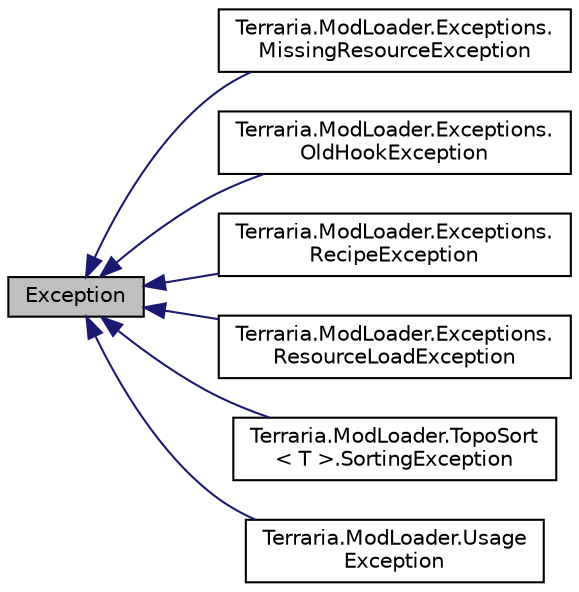 digraph "Exception"
{
  edge [fontname="Helvetica",fontsize="10",labelfontname="Helvetica",labelfontsize="10"];
  node [fontname="Helvetica",fontsize="10",shape=record];
  rankdir="LR";
  Node0 [label="Exception",height=0.2,width=0.4,color="black", fillcolor="grey75", style="filled", fontcolor="black"];
  Node0 -> Node1 [dir="back",color="midnightblue",fontsize="10",style="solid",fontname="Helvetica"];
  Node1 [label="Terraria.ModLoader.Exceptions.\lMissingResourceException",height=0.2,width=0.4,color="black", fillcolor="white", style="filled",URL="$class_terraria_1_1_mod_loader_1_1_exceptions_1_1_missing_resource_exception.html"];
  Node0 -> Node2 [dir="back",color="midnightblue",fontsize="10",style="solid",fontname="Helvetica"];
  Node2 [label="Terraria.ModLoader.Exceptions.\lOldHookException",height=0.2,width=0.4,color="black", fillcolor="white", style="filled",URL="$class_terraria_1_1_mod_loader_1_1_exceptions_1_1_old_hook_exception.html"];
  Node0 -> Node3 [dir="back",color="midnightblue",fontsize="10",style="solid",fontname="Helvetica"];
  Node3 [label="Terraria.ModLoader.Exceptions.\lRecipeException",height=0.2,width=0.4,color="black", fillcolor="white", style="filled",URL="$class_terraria_1_1_mod_loader_1_1_exceptions_1_1_recipe_exception.html"];
  Node0 -> Node4 [dir="back",color="midnightblue",fontsize="10",style="solid",fontname="Helvetica"];
  Node4 [label="Terraria.ModLoader.Exceptions.\lResourceLoadException",height=0.2,width=0.4,color="black", fillcolor="white", style="filled",URL="$class_terraria_1_1_mod_loader_1_1_exceptions_1_1_resource_load_exception.html"];
  Node0 -> Node5 [dir="back",color="midnightblue",fontsize="10",style="solid",fontname="Helvetica"];
  Node5 [label="Terraria.ModLoader.TopoSort\l\< T \>.SortingException",height=0.2,width=0.4,color="black", fillcolor="white", style="filled",URL="$class_terraria_1_1_mod_loader_1_1_topo_sort_1_1_sorting_exception.html"];
  Node0 -> Node6 [dir="back",color="midnightblue",fontsize="10",style="solid",fontname="Helvetica"];
  Node6 [label="Terraria.ModLoader.Usage\lException",height=0.2,width=0.4,color="black", fillcolor="white", style="filled",URL="$class_terraria_1_1_mod_loader_1_1_usage_exception.html"];
}
